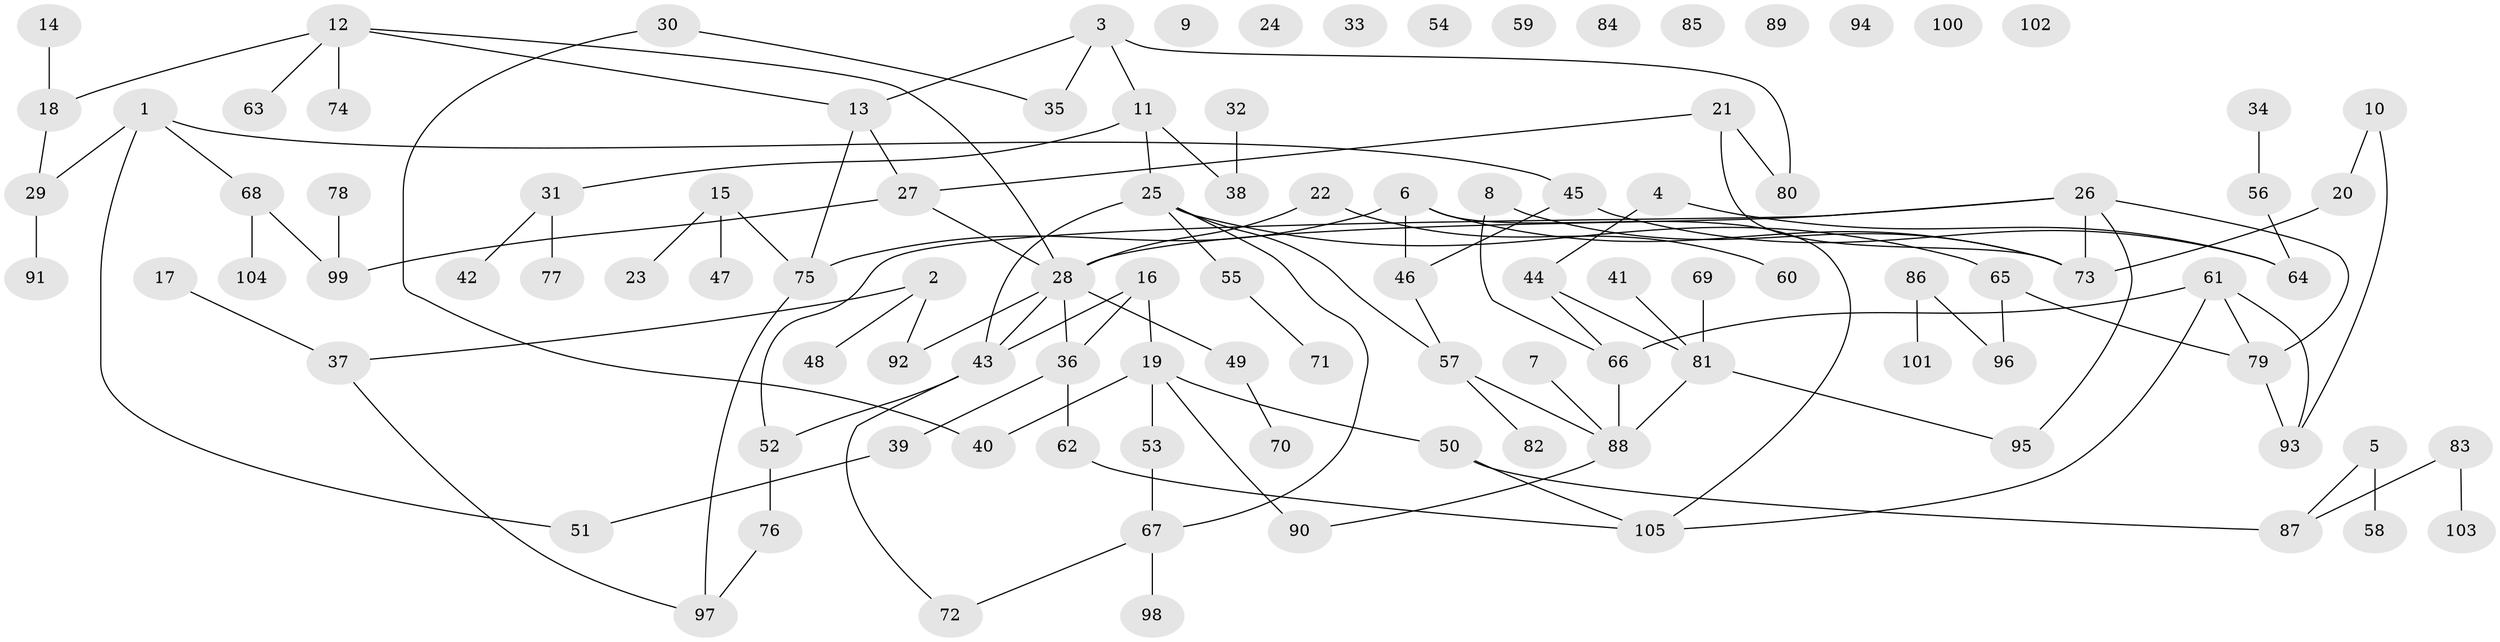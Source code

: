 // coarse degree distribution, {1: 0.24242424242424243, 3: 0.15151515151515152, 5: 0.12121212121212122, 4: 0.12121212121212122, 7: 0.09090909090909091, 6: 0.09090909090909091, 8: 0.030303030303030304, 2: 0.15151515151515152}
// Generated by graph-tools (version 1.1) at 2025/35/03/04/25 23:35:49]
// undirected, 105 vertices, 121 edges
graph export_dot {
  node [color=gray90,style=filled];
  1;
  2;
  3;
  4;
  5;
  6;
  7;
  8;
  9;
  10;
  11;
  12;
  13;
  14;
  15;
  16;
  17;
  18;
  19;
  20;
  21;
  22;
  23;
  24;
  25;
  26;
  27;
  28;
  29;
  30;
  31;
  32;
  33;
  34;
  35;
  36;
  37;
  38;
  39;
  40;
  41;
  42;
  43;
  44;
  45;
  46;
  47;
  48;
  49;
  50;
  51;
  52;
  53;
  54;
  55;
  56;
  57;
  58;
  59;
  60;
  61;
  62;
  63;
  64;
  65;
  66;
  67;
  68;
  69;
  70;
  71;
  72;
  73;
  74;
  75;
  76;
  77;
  78;
  79;
  80;
  81;
  82;
  83;
  84;
  85;
  86;
  87;
  88;
  89;
  90;
  91;
  92;
  93;
  94;
  95;
  96;
  97;
  98;
  99;
  100;
  101;
  102;
  103;
  104;
  105;
  1 -- 29;
  1 -- 45;
  1 -- 51;
  1 -- 68;
  2 -- 37;
  2 -- 48;
  2 -- 92;
  3 -- 11;
  3 -- 13;
  3 -- 35;
  3 -- 80;
  4 -- 44;
  4 -- 64;
  5 -- 58;
  5 -- 87;
  6 -- 46;
  6 -- 73;
  6 -- 75;
  6 -- 105;
  7 -- 88;
  8 -- 66;
  8 -- 73;
  10 -- 20;
  10 -- 93;
  11 -- 25;
  11 -- 31;
  11 -- 38;
  12 -- 13;
  12 -- 18;
  12 -- 28;
  12 -- 63;
  12 -- 74;
  13 -- 27;
  13 -- 75;
  14 -- 18;
  15 -- 23;
  15 -- 47;
  15 -- 75;
  16 -- 19;
  16 -- 36;
  16 -- 43;
  17 -- 37;
  18 -- 29;
  19 -- 40;
  19 -- 50;
  19 -- 53;
  19 -- 90;
  20 -- 73;
  21 -- 27;
  21 -- 73;
  21 -- 80;
  22 -- 28;
  22 -- 60;
  25 -- 43;
  25 -- 55;
  25 -- 57;
  25 -- 65;
  25 -- 67;
  26 -- 28;
  26 -- 52;
  26 -- 73;
  26 -- 79;
  26 -- 95;
  27 -- 28;
  27 -- 99;
  28 -- 36;
  28 -- 43;
  28 -- 49;
  28 -- 92;
  29 -- 91;
  30 -- 35;
  30 -- 40;
  31 -- 42;
  31 -- 77;
  32 -- 38;
  34 -- 56;
  36 -- 39;
  36 -- 62;
  37 -- 97;
  39 -- 51;
  41 -- 81;
  43 -- 52;
  43 -- 72;
  44 -- 66;
  44 -- 81;
  45 -- 46;
  45 -- 64;
  46 -- 57;
  49 -- 70;
  50 -- 87;
  50 -- 105;
  52 -- 76;
  53 -- 67;
  55 -- 71;
  56 -- 64;
  57 -- 82;
  57 -- 88;
  61 -- 66;
  61 -- 79;
  61 -- 93;
  61 -- 105;
  62 -- 105;
  65 -- 79;
  65 -- 96;
  66 -- 88;
  67 -- 72;
  67 -- 98;
  68 -- 99;
  68 -- 104;
  69 -- 81;
  75 -- 97;
  76 -- 97;
  78 -- 99;
  79 -- 93;
  81 -- 88;
  81 -- 95;
  83 -- 87;
  83 -- 103;
  86 -- 96;
  86 -- 101;
  88 -- 90;
}
